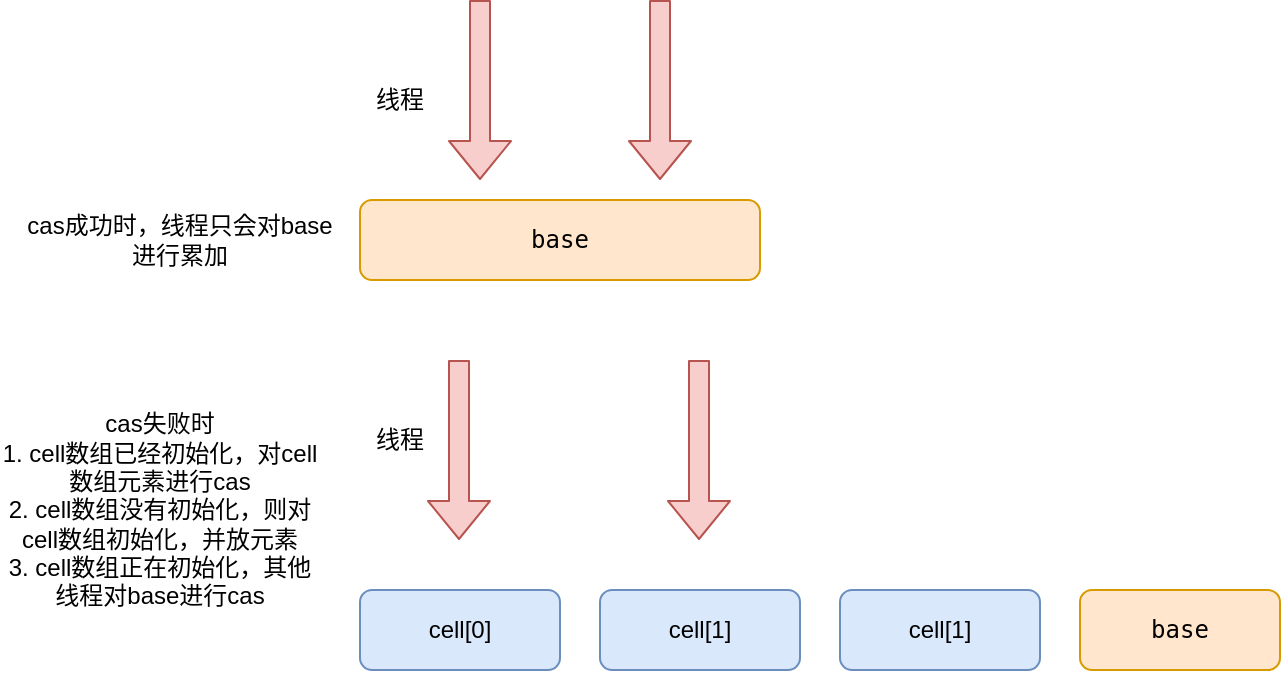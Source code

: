 <mxfile version="14.3.1" type="github">
  <diagram id="3-YAko5oQFc1nSDCldf5" name="Page-1">
    <mxGraphModel dx="946" dy="536" grid="0" gridSize="10" guides="1" tooltips="1" connect="1" arrows="1" fold="1" page="1" pageScale="1" pageWidth="827" pageHeight="1169" math="0" shadow="0">
      <root>
        <mxCell id="0" />
        <mxCell id="1" parent="0" />
        <mxCell id="LENsGDgyXk3gptEeOsoV-1" value="&lt;pre&gt;base&lt;/pre&gt;" style="rounded=1;whiteSpace=wrap;html=1;fillColor=#ffe6cc;strokeColor=#d79b00;" vertex="1" parent="1">
          <mxGeometry x="260" y="160" width="200" height="40" as="geometry" />
        </mxCell>
        <mxCell id="LENsGDgyXk3gptEeOsoV-2" value="cell[1]" style="rounded=1;whiteSpace=wrap;html=1;fillColor=#dae8fc;strokeColor=#6c8ebf;" vertex="1" parent="1">
          <mxGeometry x="500" y="355" width="100" height="40" as="geometry" />
        </mxCell>
        <mxCell id="LENsGDgyXk3gptEeOsoV-3" value="&lt;pre&gt;&lt;span style=&quot;font-family: &amp;#34;helvetica&amp;#34;&quot;&gt;cell[1]&lt;/span&gt;&lt;br&gt;&lt;/pre&gt;" style="rounded=1;whiteSpace=wrap;html=1;fillColor=#dae8fc;strokeColor=#6c8ebf;" vertex="1" parent="1">
          <mxGeometry x="380" y="355" width="100" height="40" as="geometry" />
        </mxCell>
        <mxCell id="LENsGDgyXk3gptEeOsoV-4" value="&lt;pre&gt;&lt;span style=&quot;font-family: &amp;#34;helvetica&amp;#34;&quot;&gt;cell[0]&lt;/span&gt;&lt;br&gt;&lt;/pre&gt;" style="rounded=1;whiteSpace=wrap;html=1;fillColor=#dae8fc;strokeColor=#6c8ebf;" vertex="1" parent="1">
          <mxGeometry x="260" y="355" width="100" height="40" as="geometry" />
        </mxCell>
        <mxCell id="LENsGDgyXk3gptEeOsoV-5" value="cas成功时，线程只会对&lt;span&gt;base进行累加&lt;/span&gt;" style="text;html=1;strokeColor=none;fillColor=none;align=center;verticalAlign=middle;whiteSpace=wrap;rounded=0;" vertex="1" parent="1">
          <mxGeometry x="90" y="135" width="160" height="90" as="geometry" />
        </mxCell>
        <mxCell id="LENsGDgyXk3gptEeOsoV-6" value="" style="shape=flexArrow;endArrow=classic;html=1;fillColor=#f8cecc;strokeColor=#b85450;" edge="1" parent="1">
          <mxGeometry width="50" height="50" relative="1" as="geometry">
            <mxPoint x="320" y="60" as="sourcePoint" />
            <mxPoint x="320" y="150" as="targetPoint" />
          </mxGeometry>
        </mxCell>
        <mxCell id="LENsGDgyXk3gptEeOsoV-7" value="" style="shape=flexArrow;endArrow=classic;html=1;fillColor=#f8cecc;strokeColor=#b85450;" edge="1" parent="1">
          <mxGeometry width="50" height="50" relative="1" as="geometry">
            <mxPoint x="410" y="60" as="sourcePoint" />
            <mxPoint x="410" y="150" as="targetPoint" />
          </mxGeometry>
        </mxCell>
        <mxCell id="LENsGDgyXk3gptEeOsoV-9" value="cas失败时&lt;br&gt;1. cell数组已经初始化，对cell数组元素进行cas&lt;br&gt;2. cell数组没有初始化，则对cell数组初始化，并放元素&lt;br&gt;3. cell数组正在初始化，其他线程对base进行cas" style="text;html=1;strokeColor=none;fillColor=none;align=center;verticalAlign=middle;whiteSpace=wrap;rounded=0;" vertex="1" parent="1">
          <mxGeometry x="80" y="270" width="160" height="90" as="geometry" />
        </mxCell>
        <mxCell id="LENsGDgyXk3gptEeOsoV-10" value="线程" style="text;html=1;strokeColor=none;fillColor=none;align=center;verticalAlign=middle;whiteSpace=wrap;rounded=0;" vertex="1" parent="1">
          <mxGeometry x="260" y="100" width="40" height="20" as="geometry" />
        </mxCell>
        <mxCell id="LENsGDgyXk3gptEeOsoV-11" value="&lt;pre&gt;base&lt;/pre&gt;" style="rounded=1;whiteSpace=wrap;html=1;fillColor=#ffe6cc;strokeColor=#d79b00;" vertex="1" parent="1">
          <mxGeometry x="620" y="355" width="100" height="40" as="geometry" />
        </mxCell>
        <mxCell id="LENsGDgyXk3gptEeOsoV-12" value="" style="shape=flexArrow;endArrow=classic;html=1;fillColor=#f8cecc;strokeColor=#b85450;" edge="1" parent="1">
          <mxGeometry width="50" height="50" relative="1" as="geometry">
            <mxPoint x="429.5" y="240" as="sourcePoint" />
            <mxPoint x="429.5" y="330" as="targetPoint" />
          </mxGeometry>
        </mxCell>
        <mxCell id="LENsGDgyXk3gptEeOsoV-13" value="" style="shape=flexArrow;endArrow=classic;html=1;fillColor=#f8cecc;strokeColor=#b85450;" edge="1" parent="1">
          <mxGeometry width="50" height="50" relative="1" as="geometry">
            <mxPoint x="309.5" y="240" as="sourcePoint" />
            <mxPoint x="309.5" y="330" as="targetPoint" />
          </mxGeometry>
        </mxCell>
        <mxCell id="LENsGDgyXk3gptEeOsoV-14" value="线程" style="text;html=1;strokeColor=none;fillColor=none;align=center;verticalAlign=middle;whiteSpace=wrap;rounded=0;" vertex="1" parent="1">
          <mxGeometry x="260" y="270" width="40" height="20" as="geometry" />
        </mxCell>
      </root>
    </mxGraphModel>
  </diagram>
</mxfile>
